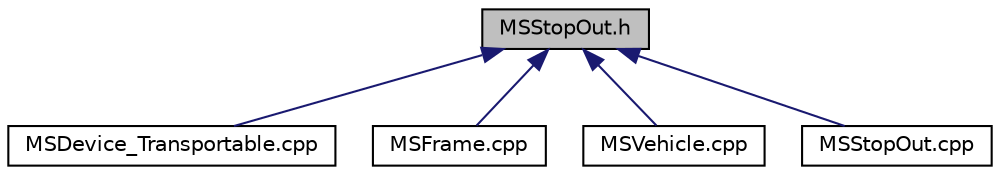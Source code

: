 digraph "MSStopOut.h"
{
  edge [fontname="Helvetica",fontsize="10",labelfontname="Helvetica",labelfontsize="10"];
  node [fontname="Helvetica",fontsize="10",shape=record];
  Node66 [label="MSStopOut.h",height=0.2,width=0.4,color="black", fillcolor="grey75", style="filled", fontcolor="black"];
  Node66 -> Node67 [dir="back",color="midnightblue",fontsize="10",style="solid",fontname="Helvetica"];
  Node67 [label="MSDevice_Transportable.cpp",height=0.2,width=0.4,color="black", fillcolor="white", style="filled",URL="$d6/dd0/_m_s_device___transportable_8cpp.html"];
  Node66 -> Node68 [dir="back",color="midnightblue",fontsize="10",style="solid",fontname="Helvetica"];
  Node68 [label="MSFrame.cpp",height=0.2,width=0.4,color="black", fillcolor="white", style="filled",URL="$da/dc9/_m_s_frame_8cpp.html"];
  Node66 -> Node69 [dir="back",color="midnightblue",fontsize="10",style="solid",fontname="Helvetica"];
  Node69 [label="MSVehicle.cpp",height=0.2,width=0.4,color="black", fillcolor="white", style="filled",URL="$dd/d1d/_m_s_vehicle_8cpp.html"];
  Node66 -> Node70 [dir="back",color="midnightblue",fontsize="10",style="solid",fontname="Helvetica"];
  Node70 [label="MSStopOut.cpp",height=0.2,width=0.4,color="black", fillcolor="white", style="filled",URL="$d4/d3b/_m_s_stop_out_8cpp.html"];
}
